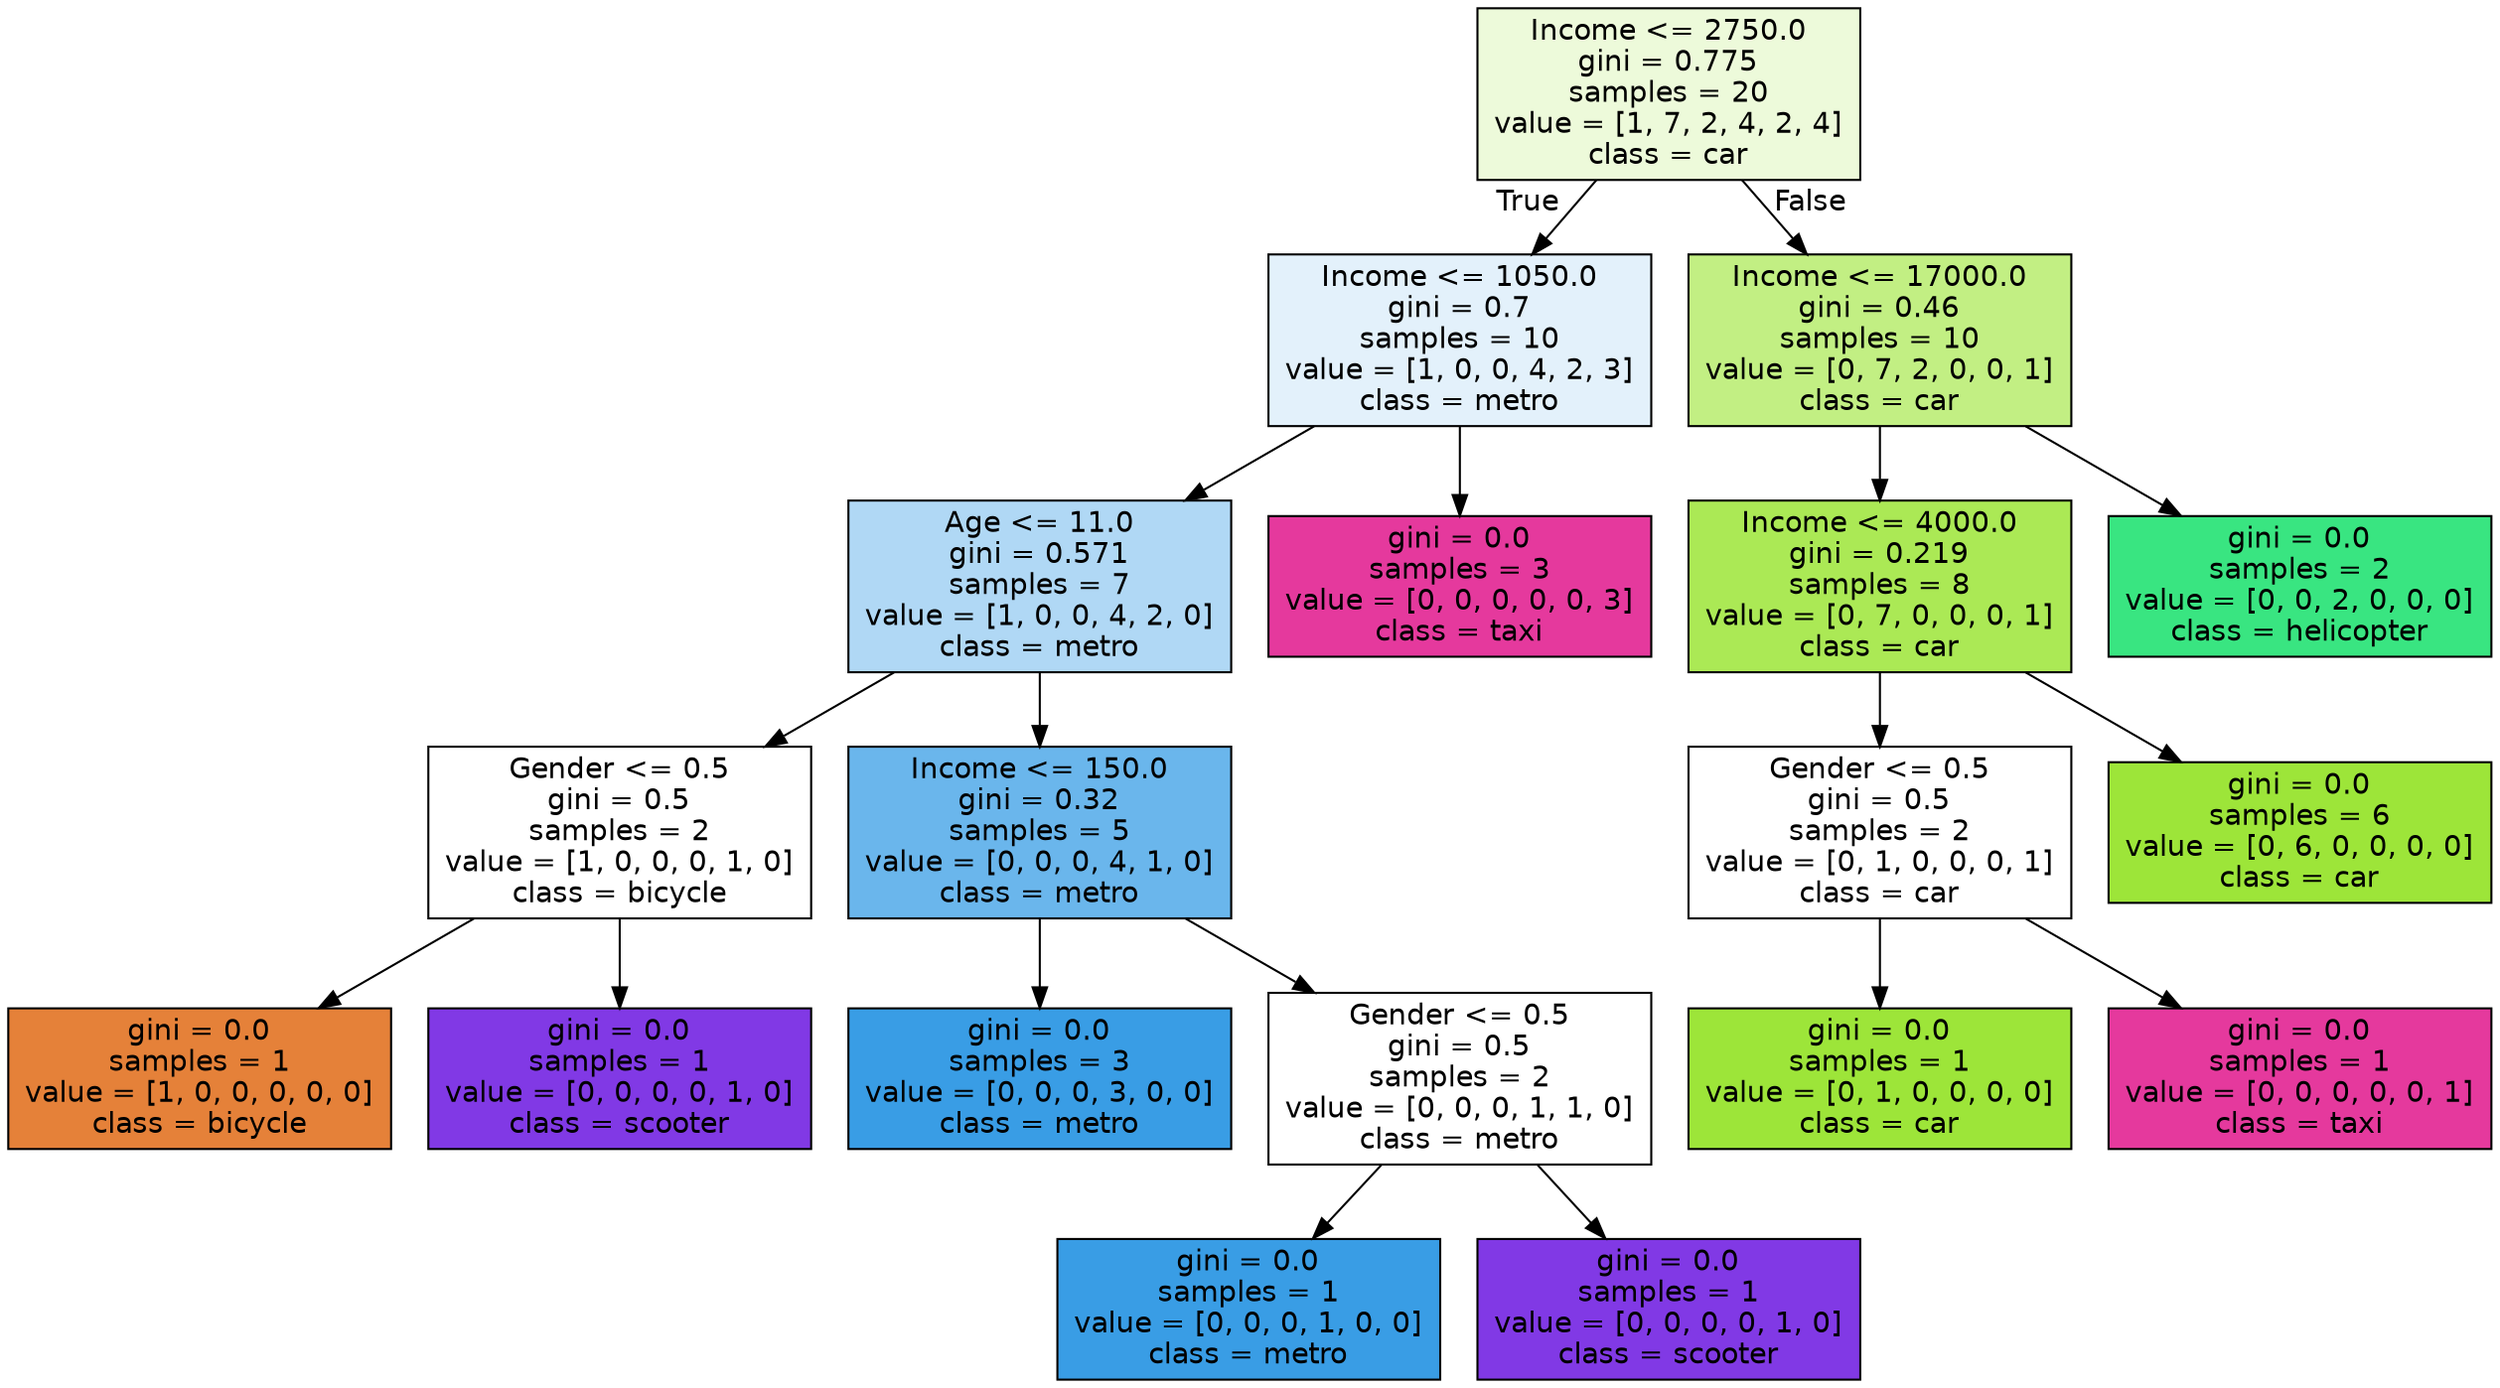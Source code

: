 digraph Tree {
node [shape=box, style="filled", color="black", fontname="helvetica"] ;
edge [fontname="helvetica"] ;
0 [label="Income <= 2750.0\ngini = 0.775\nsamples = 20\nvalue = [1, 7, 2, 4, 2, 4]\nclass = car", fillcolor="#edfada"] ;
1 [label="Income <= 1050.0\ngini = 0.7\nsamples = 10\nvalue = [1, 0, 0, 4, 2, 3]\nclass = metro", fillcolor="#e3f1fb"] ;
0 -> 1 [labeldistance=2.5, labelangle=45, headlabel="True"] ;
2 [label="Age <= 11.0\ngini = 0.571\nsamples = 7\nvalue = [1, 0, 0, 4, 2, 0]\nclass = metro", fillcolor="#b0d8f5"] ;
1 -> 2 ;
3 [label="Gender <= 0.5\ngini = 0.5\nsamples = 2\nvalue = [1, 0, 0, 0, 1, 0]\nclass = bicycle", fillcolor="#ffffff"] ;
2 -> 3 ;
4 [label="gini = 0.0\nsamples = 1\nvalue = [1, 0, 0, 0, 0, 0]\nclass = bicycle", fillcolor="#e58139"] ;
3 -> 4 ;
5 [label="gini = 0.0\nsamples = 1\nvalue = [0, 0, 0, 0, 1, 0]\nclass = scooter", fillcolor="#8139e5"] ;
3 -> 5 ;
6 [label="Income <= 150.0\ngini = 0.32\nsamples = 5\nvalue = [0, 0, 0, 4, 1, 0]\nclass = metro", fillcolor="#6ab6ec"] ;
2 -> 6 ;
7 [label="gini = 0.0\nsamples = 3\nvalue = [0, 0, 0, 3, 0, 0]\nclass = metro", fillcolor="#399de5"] ;
6 -> 7 ;
8 [label="Gender <= 0.5\ngini = 0.5\nsamples = 2\nvalue = [0, 0, 0, 1, 1, 0]\nclass = metro", fillcolor="#ffffff"] ;
6 -> 8 ;
9 [label="gini = 0.0\nsamples = 1\nvalue = [0, 0, 0, 1, 0, 0]\nclass = metro", fillcolor="#399de5"] ;
8 -> 9 ;
10 [label="gini = 0.0\nsamples = 1\nvalue = [0, 0, 0, 0, 1, 0]\nclass = scooter", fillcolor="#8139e5"] ;
8 -> 10 ;
11 [label="gini = 0.0\nsamples = 3\nvalue = [0, 0, 0, 0, 0, 3]\nclass = taxi", fillcolor="#e5399d"] ;
1 -> 11 ;
12 [label="Income <= 17000.0\ngini = 0.46\nsamples = 10\nvalue = [0, 7, 2, 0, 0, 1]\nclass = car", fillcolor="#c2ef83"] ;
0 -> 12 [labeldistance=2.5, labelangle=-45, headlabel="False"] ;
13 [label="Income <= 4000.0\ngini = 0.219\nsamples = 8\nvalue = [0, 7, 0, 0, 0, 1]\nclass = car", fillcolor="#abe955"] ;
12 -> 13 ;
14 [label="Gender <= 0.5\ngini = 0.5\nsamples = 2\nvalue = [0, 1, 0, 0, 0, 1]\nclass = car", fillcolor="#ffffff"] ;
13 -> 14 ;
15 [label="gini = 0.0\nsamples = 1\nvalue = [0, 1, 0, 0, 0, 0]\nclass = car", fillcolor="#9de539"] ;
14 -> 15 ;
16 [label="gini = 0.0\nsamples = 1\nvalue = [0, 0, 0, 0, 0, 1]\nclass = taxi", fillcolor="#e5399d"] ;
14 -> 16 ;
17 [label="gini = 0.0\nsamples = 6\nvalue = [0, 6, 0, 0, 0, 0]\nclass = car", fillcolor="#9de539"] ;
13 -> 17 ;
18 [label="gini = 0.0\nsamples = 2\nvalue = [0, 0, 2, 0, 0, 0]\nclass = helicopter", fillcolor="#39e581"] ;
12 -> 18 ;
}